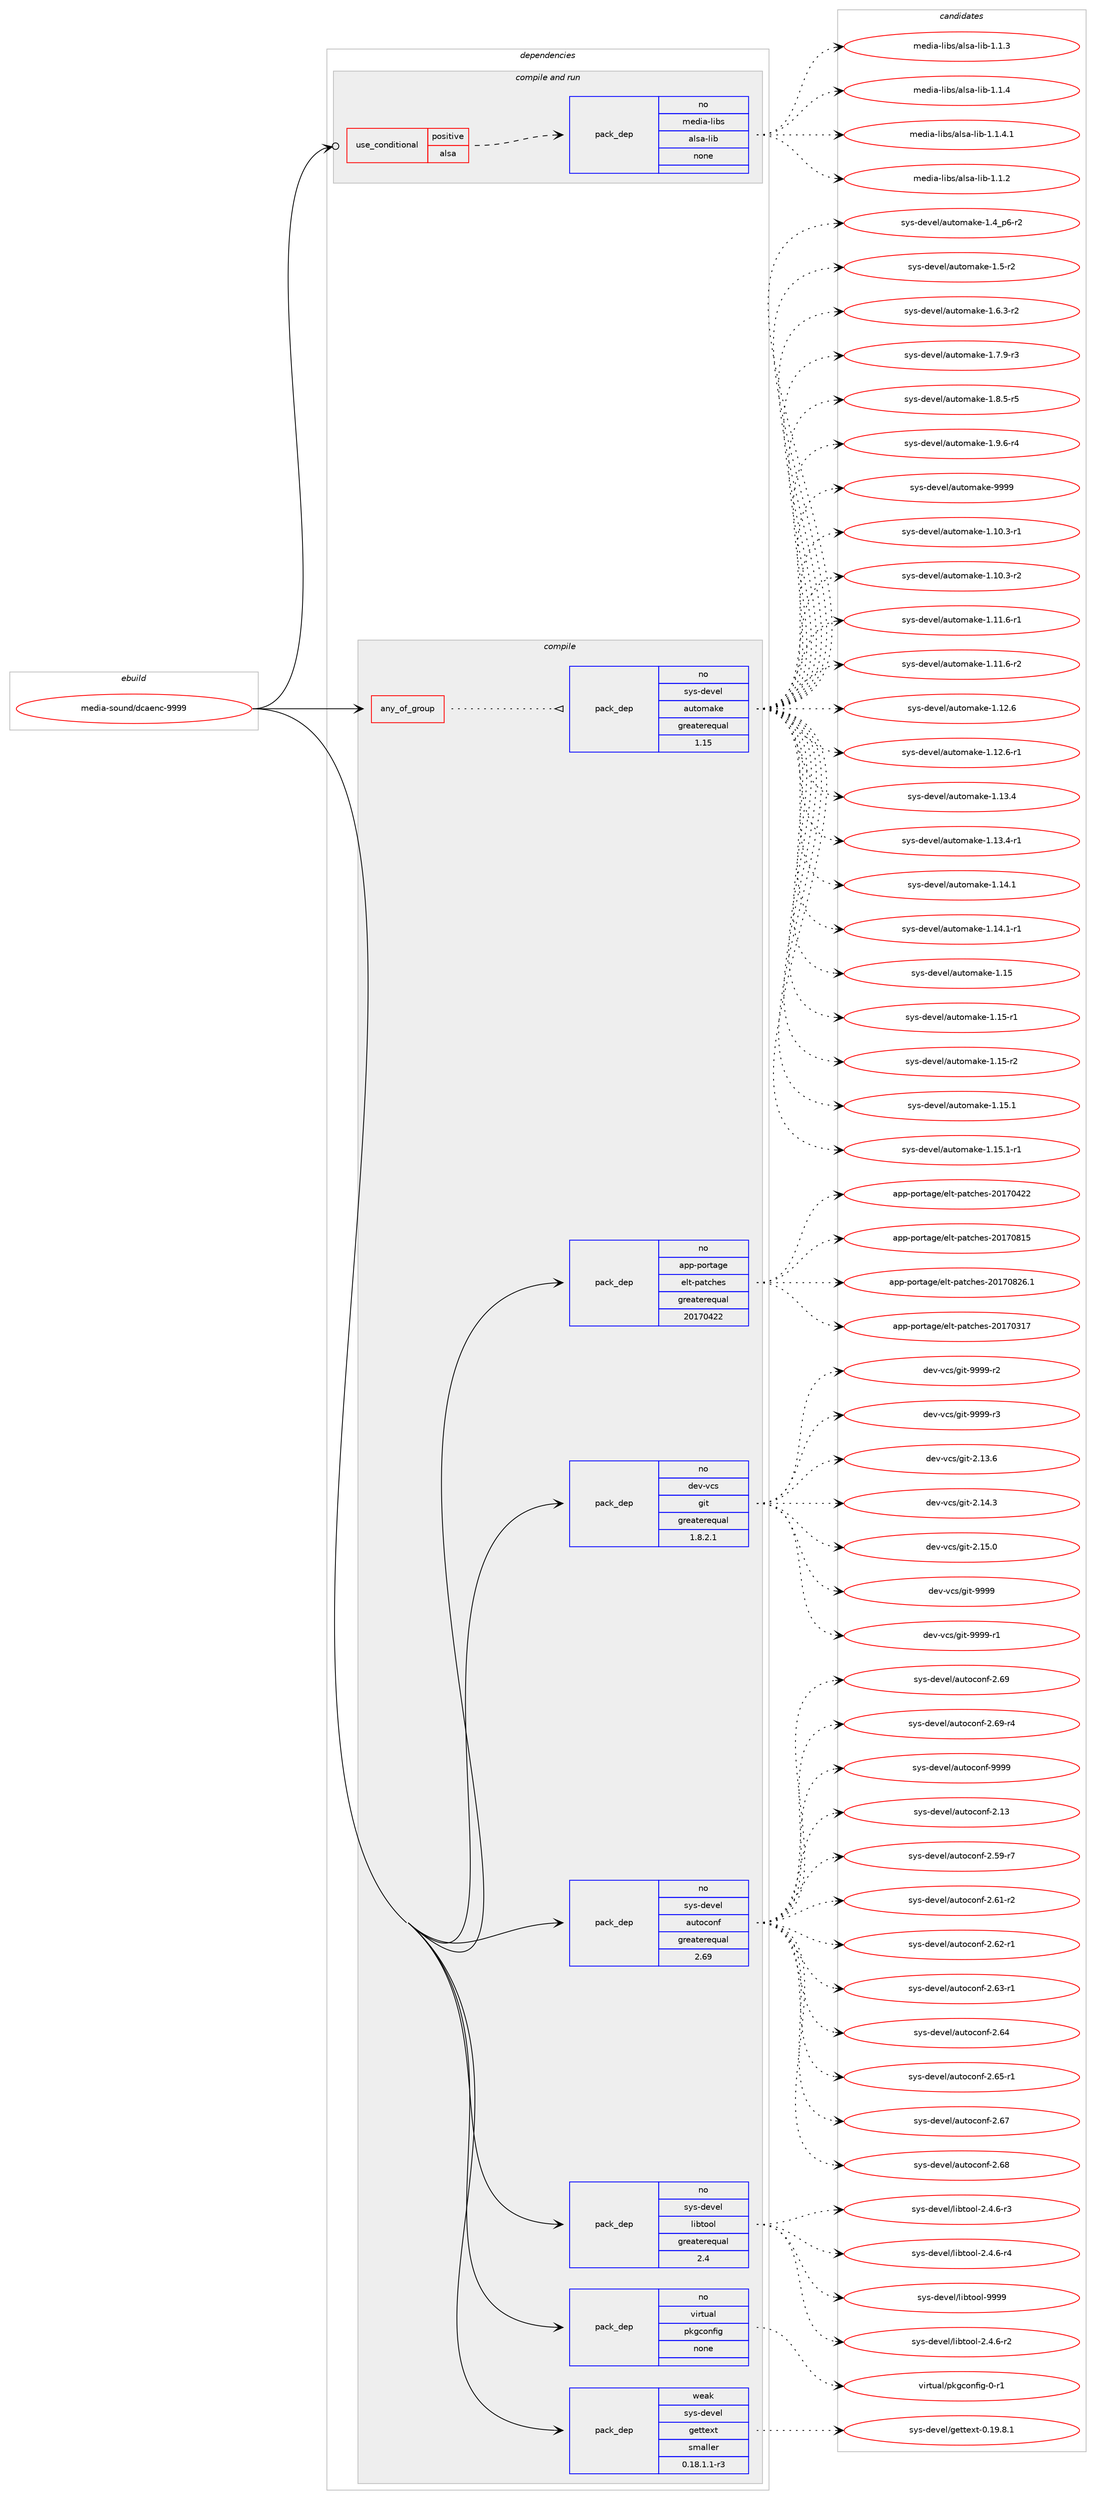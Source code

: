digraph prolog {

# *************
# Graph options
# *************

newrank=true;
concentrate=true;
compound=true;
graph [rankdir=LR,fontname=Helvetica,fontsize=10,ranksep=1.5];#, ranksep=2.5, nodesep=0.2];
edge  [arrowhead=vee];
node  [fontname=Helvetica,fontsize=10];

# **********
# The ebuild
# **********

subgraph cluster_leftcol {
color=gray;
rank=same;
label=<<i>ebuild</i>>;
id [label="media-sound/dcaenc-9999", color=red, width=4, href="../media-sound/dcaenc-9999.svg"];
}

# ****************
# The dependencies
# ****************

subgraph cluster_midcol {
color=gray;
label=<<i>dependencies</i>>;
subgraph cluster_compile {
fillcolor="#eeeeee";
style=filled;
label=<<i>compile</i>>;
subgraph any5941 {
dependency380153 [label=<<TABLE BORDER="0" CELLBORDER="1" CELLSPACING="0" CELLPADDING="4"><TR><TD CELLPADDING="10">any_of_group</TD></TR></TABLE>>, shape=none, color=red];subgraph pack280812 {
dependency380154 [label=<<TABLE BORDER="0" CELLBORDER="1" CELLSPACING="0" CELLPADDING="4" WIDTH="220"><TR><TD ROWSPAN="6" CELLPADDING="30">pack_dep</TD></TR><TR><TD WIDTH="110">no</TD></TR><TR><TD>sys-devel</TD></TR><TR><TD>automake</TD></TR><TR><TD>greaterequal</TD></TR><TR><TD>1.15</TD></TR></TABLE>>, shape=none, color=blue];
}
dependency380153:e -> dependency380154:w [weight=20,style="dotted",arrowhead="oinv"];
}
id:e -> dependency380153:w [weight=20,style="solid",arrowhead="vee"];
subgraph pack280813 {
dependency380155 [label=<<TABLE BORDER="0" CELLBORDER="1" CELLSPACING="0" CELLPADDING="4" WIDTH="220"><TR><TD ROWSPAN="6" CELLPADDING="30">pack_dep</TD></TR><TR><TD WIDTH="110">no</TD></TR><TR><TD>app-portage</TD></TR><TR><TD>elt-patches</TD></TR><TR><TD>greaterequal</TD></TR><TR><TD>20170422</TD></TR></TABLE>>, shape=none, color=blue];
}
id:e -> dependency380155:w [weight=20,style="solid",arrowhead="vee"];
subgraph pack280814 {
dependency380156 [label=<<TABLE BORDER="0" CELLBORDER="1" CELLSPACING="0" CELLPADDING="4" WIDTH="220"><TR><TD ROWSPAN="6" CELLPADDING="30">pack_dep</TD></TR><TR><TD WIDTH="110">no</TD></TR><TR><TD>dev-vcs</TD></TR><TR><TD>git</TD></TR><TR><TD>greaterequal</TD></TR><TR><TD>1.8.2.1</TD></TR></TABLE>>, shape=none, color=blue];
}
id:e -> dependency380156:w [weight=20,style="solid",arrowhead="vee"];
subgraph pack280815 {
dependency380157 [label=<<TABLE BORDER="0" CELLBORDER="1" CELLSPACING="0" CELLPADDING="4" WIDTH="220"><TR><TD ROWSPAN="6" CELLPADDING="30">pack_dep</TD></TR><TR><TD WIDTH="110">no</TD></TR><TR><TD>sys-devel</TD></TR><TR><TD>autoconf</TD></TR><TR><TD>greaterequal</TD></TR><TR><TD>2.69</TD></TR></TABLE>>, shape=none, color=blue];
}
id:e -> dependency380157:w [weight=20,style="solid",arrowhead="vee"];
subgraph pack280816 {
dependency380158 [label=<<TABLE BORDER="0" CELLBORDER="1" CELLSPACING="0" CELLPADDING="4" WIDTH="220"><TR><TD ROWSPAN="6" CELLPADDING="30">pack_dep</TD></TR><TR><TD WIDTH="110">no</TD></TR><TR><TD>sys-devel</TD></TR><TR><TD>libtool</TD></TR><TR><TD>greaterequal</TD></TR><TR><TD>2.4</TD></TR></TABLE>>, shape=none, color=blue];
}
id:e -> dependency380158:w [weight=20,style="solid",arrowhead="vee"];
subgraph pack280817 {
dependency380159 [label=<<TABLE BORDER="0" CELLBORDER="1" CELLSPACING="0" CELLPADDING="4" WIDTH="220"><TR><TD ROWSPAN="6" CELLPADDING="30">pack_dep</TD></TR><TR><TD WIDTH="110">no</TD></TR><TR><TD>virtual</TD></TR><TR><TD>pkgconfig</TD></TR><TR><TD>none</TD></TR><TR><TD></TD></TR></TABLE>>, shape=none, color=blue];
}
id:e -> dependency380159:w [weight=20,style="solid",arrowhead="vee"];
subgraph pack280818 {
dependency380160 [label=<<TABLE BORDER="0" CELLBORDER="1" CELLSPACING="0" CELLPADDING="4" WIDTH="220"><TR><TD ROWSPAN="6" CELLPADDING="30">pack_dep</TD></TR><TR><TD WIDTH="110">weak</TD></TR><TR><TD>sys-devel</TD></TR><TR><TD>gettext</TD></TR><TR><TD>smaller</TD></TR><TR><TD>0.18.1.1-r3</TD></TR></TABLE>>, shape=none, color=blue];
}
id:e -> dependency380160:w [weight=20,style="solid",arrowhead="vee"];
}
subgraph cluster_compileandrun {
fillcolor="#eeeeee";
style=filled;
label=<<i>compile and run</i>>;
subgraph cond93239 {
dependency380161 [label=<<TABLE BORDER="0" CELLBORDER="1" CELLSPACING="0" CELLPADDING="4"><TR><TD ROWSPAN="3" CELLPADDING="10">use_conditional</TD></TR><TR><TD>positive</TD></TR><TR><TD>alsa</TD></TR></TABLE>>, shape=none, color=red];
subgraph pack280819 {
dependency380162 [label=<<TABLE BORDER="0" CELLBORDER="1" CELLSPACING="0" CELLPADDING="4" WIDTH="220"><TR><TD ROWSPAN="6" CELLPADDING="30">pack_dep</TD></TR><TR><TD WIDTH="110">no</TD></TR><TR><TD>media-libs</TD></TR><TR><TD>alsa-lib</TD></TR><TR><TD>none</TD></TR><TR><TD></TD></TR></TABLE>>, shape=none, color=blue];
}
dependency380161:e -> dependency380162:w [weight=20,style="dashed",arrowhead="vee"];
}
id:e -> dependency380161:w [weight=20,style="solid",arrowhead="odotvee"];
}
subgraph cluster_run {
fillcolor="#eeeeee";
style=filled;
label=<<i>run</i>>;
}
}

# **************
# The candidates
# **************

subgraph cluster_choices {
rank=same;
color=gray;
label=<<i>candidates</i>>;

subgraph choice280812 {
color=black;
nodesep=1;
choice11512111545100101118101108479711711611110997107101454946494846514511449 [label="sys-devel/automake-1.10.3-r1", color=red, width=4,href="../sys-devel/automake-1.10.3-r1.svg"];
choice11512111545100101118101108479711711611110997107101454946494846514511450 [label="sys-devel/automake-1.10.3-r2", color=red, width=4,href="../sys-devel/automake-1.10.3-r2.svg"];
choice11512111545100101118101108479711711611110997107101454946494946544511449 [label="sys-devel/automake-1.11.6-r1", color=red, width=4,href="../sys-devel/automake-1.11.6-r1.svg"];
choice11512111545100101118101108479711711611110997107101454946494946544511450 [label="sys-devel/automake-1.11.6-r2", color=red, width=4,href="../sys-devel/automake-1.11.6-r2.svg"];
choice1151211154510010111810110847971171161111099710710145494649504654 [label="sys-devel/automake-1.12.6", color=red, width=4,href="../sys-devel/automake-1.12.6.svg"];
choice11512111545100101118101108479711711611110997107101454946495046544511449 [label="sys-devel/automake-1.12.6-r1", color=red, width=4,href="../sys-devel/automake-1.12.6-r1.svg"];
choice1151211154510010111810110847971171161111099710710145494649514652 [label="sys-devel/automake-1.13.4", color=red, width=4,href="../sys-devel/automake-1.13.4.svg"];
choice11512111545100101118101108479711711611110997107101454946495146524511449 [label="sys-devel/automake-1.13.4-r1", color=red, width=4,href="../sys-devel/automake-1.13.4-r1.svg"];
choice1151211154510010111810110847971171161111099710710145494649524649 [label="sys-devel/automake-1.14.1", color=red, width=4,href="../sys-devel/automake-1.14.1.svg"];
choice11512111545100101118101108479711711611110997107101454946495246494511449 [label="sys-devel/automake-1.14.1-r1", color=red, width=4,href="../sys-devel/automake-1.14.1-r1.svg"];
choice115121115451001011181011084797117116111109971071014549464953 [label="sys-devel/automake-1.15", color=red, width=4,href="../sys-devel/automake-1.15.svg"];
choice1151211154510010111810110847971171161111099710710145494649534511449 [label="sys-devel/automake-1.15-r1", color=red, width=4,href="../sys-devel/automake-1.15-r1.svg"];
choice1151211154510010111810110847971171161111099710710145494649534511450 [label="sys-devel/automake-1.15-r2", color=red, width=4,href="../sys-devel/automake-1.15-r2.svg"];
choice1151211154510010111810110847971171161111099710710145494649534649 [label="sys-devel/automake-1.15.1", color=red, width=4,href="../sys-devel/automake-1.15.1.svg"];
choice11512111545100101118101108479711711611110997107101454946495346494511449 [label="sys-devel/automake-1.15.1-r1", color=red, width=4,href="../sys-devel/automake-1.15.1-r1.svg"];
choice115121115451001011181011084797117116111109971071014549465295112544511450 [label="sys-devel/automake-1.4_p6-r2", color=red, width=4,href="../sys-devel/automake-1.4_p6-r2.svg"];
choice11512111545100101118101108479711711611110997107101454946534511450 [label="sys-devel/automake-1.5-r2", color=red, width=4,href="../sys-devel/automake-1.5-r2.svg"];
choice115121115451001011181011084797117116111109971071014549465446514511450 [label="sys-devel/automake-1.6.3-r2", color=red, width=4,href="../sys-devel/automake-1.6.3-r2.svg"];
choice115121115451001011181011084797117116111109971071014549465546574511451 [label="sys-devel/automake-1.7.9-r3", color=red, width=4,href="../sys-devel/automake-1.7.9-r3.svg"];
choice115121115451001011181011084797117116111109971071014549465646534511453 [label="sys-devel/automake-1.8.5-r5", color=red, width=4,href="../sys-devel/automake-1.8.5-r5.svg"];
choice115121115451001011181011084797117116111109971071014549465746544511452 [label="sys-devel/automake-1.9.6-r4", color=red, width=4,href="../sys-devel/automake-1.9.6-r4.svg"];
choice115121115451001011181011084797117116111109971071014557575757 [label="sys-devel/automake-9999", color=red, width=4,href="../sys-devel/automake-9999.svg"];
dependency380154:e -> choice11512111545100101118101108479711711611110997107101454946494846514511449:w [style=dotted,weight="100"];
dependency380154:e -> choice11512111545100101118101108479711711611110997107101454946494846514511450:w [style=dotted,weight="100"];
dependency380154:e -> choice11512111545100101118101108479711711611110997107101454946494946544511449:w [style=dotted,weight="100"];
dependency380154:e -> choice11512111545100101118101108479711711611110997107101454946494946544511450:w [style=dotted,weight="100"];
dependency380154:e -> choice1151211154510010111810110847971171161111099710710145494649504654:w [style=dotted,weight="100"];
dependency380154:e -> choice11512111545100101118101108479711711611110997107101454946495046544511449:w [style=dotted,weight="100"];
dependency380154:e -> choice1151211154510010111810110847971171161111099710710145494649514652:w [style=dotted,weight="100"];
dependency380154:e -> choice11512111545100101118101108479711711611110997107101454946495146524511449:w [style=dotted,weight="100"];
dependency380154:e -> choice1151211154510010111810110847971171161111099710710145494649524649:w [style=dotted,weight="100"];
dependency380154:e -> choice11512111545100101118101108479711711611110997107101454946495246494511449:w [style=dotted,weight="100"];
dependency380154:e -> choice115121115451001011181011084797117116111109971071014549464953:w [style=dotted,weight="100"];
dependency380154:e -> choice1151211154510010111810110847971171161111099710710145494649534511449:w [style=dotted,weight="100"];
dependency380154:e -> choice1151211154510010111810110847971171161111099710710145494649534511450:w [style=dotted,weight="100"];
dependency380154:e -> choice1151211154510010111810110847971171161111099710710145494649534649:w [style=dotted,weight="100"];
dependency380154:e -> choice11512111545100101118101108479711711611110997107101454946495346494511449:w [style=dotted,weight="100"];
dependency380154:e -> choice115121115451001011181011084797117116111109971071014549465295112544511450:w [style=dotted,weight="100"];
dependency380154:e -> choice11512111545100101118101108479711711611110997107101454946534511450:w [style=dotted,weight="100"];
dependency380154:e -> choice115121115451001011181011084797117116111109971071014549465446514511450:w [style=dotted,weight="100"];
dependency380154:e -> choice115121115451001011181011084797117116111109971071014549465546574511451:w [style=dotted,weight="100"];
dependency380154:e -> choice115121115451001011181011084797117116111109971071014549465646534511453:w [style=dotted,weight="100"];
dependency380154:e -> choice115121115451001011181011084797117116111109971071014549465746544511452:w [style=dotted,weight="100"];
dependency380154:e -> choice115121115451001011181011084797117116111109971071014557575757:w [style=dotted,weight="100"];
}
subgraph choice280813 {
color=black;
nodesep=1;
choice97112112451121111141169710310147101108116451129711699104101115455048495548514955 [label="app-portage/elt-patches-20170317", color=red, width=4,href="../app-portage/elt-patches-20170317.svg"];
choice97112112451121111141169710310147101108116451129711699104101115455048495548525050 [label="app-portage/elt-patches-20170422", color=red, width=4,href="../app-portage/elt-patches-20170422.svg"];
choice97112112451121111141169710310147101108116451129711699104101115455048495548564953 [label="app-portage/elt-patches-20170815", color=red, width=4,href="../app-portage/elt-patches-20170815.svg"];
choice971121124511211111411697103101471011081164511297116991041011154550484955485650544649 [label="app-portage/elt-patches-20170826.1", color=red, width=4,href="../app-portage/elt-patches-20170826.1.svg"];
dependency380155:e -> choice97112112451121111141169710310147101108116451129711699104101115455048495548514955:w [style=dotted,weight="100"];
dependency380155:e -> choice97112112451121111141169710310147101108116451129711699104101115455048495548525050:w [style=dotted,weight="100"];
dependency380155:e -> choice97112112451121111141169710310147101108116451129711699104101115455048495548564953:w [style=dotted,weight="100"];
dependency380155:e -> choice971121124511211111411697103101471011081164511297116991041011154550484955485650544649:w [style=dotted,weight="100"];
}
subgraph choice280814 {
color=black;
nodesep=1;
choice10010111845118991154710310511645504649514654 [label="dev-vcs/git-2.13.6", color=red, width=4,href="../dev-vcs/git-2.13.6.svg"];
choice10010111845118991154710310511645504649524651 [label="dev-vcs/git-2.14.3", color=red, width=4,href="../dev-vcs/git-2.14.3.svg"];
choice10010111845118991154710310511645504649534648 [label="dev-vcs/git-2.15.0", color=red, width=4,href="../dev-vcs/git-2.15.0.svg"];
choice1001011184511899115471031051164557575757 [label="dev-vcs/git-9999", color=red, width=4,href="../dev-vcs/git-9999.svg"];
choice10010111845118991154710310511645575757574511449 [label="dev-vcs/git-9999-r1", color=red, width=4,href="../dev-vcs/git-9999-r1.svg"];
choice10010111845118991154710310511645575757574511450 [label="dev-vcs/git-9999-r2", color=red, width=4,href="../dev-vcs/git-9999-r2.svg"];
choice10010111845118991154710310511645575757574511451 [label="dev-vcs/git-9999-r3", color=red, width=4,href="../dev-vcs/git-9999-r3.svg"];
dependency380156:e -> choice10010111845118991154710310511645504649514654:w [style=dotted,weight="100"];
dependency380156:e -> choice10010111845118991154710310511645504649524651:w [style=dotted,weight="100"];
dependency380156:e -> choice10010111845118991154710310511645504649534648:w [style=dotted,weight="100"];
dependency380156:e -> choice1001011184511899115471031051164557575757:w [style=dotted,weight="100"];
dependency380156:e -> choice10010111845118991154710310511645575757574511449:w [style=dotted,weight="100"];
dependency380156:e -> choice10010111845118991154710310511645575757574511450:w [style=dotted,weight="100"];
dependency380156:e -> choice10010111845118991154710310511645575757574511451:w [style=dotted,weight="100"];
}
subgraph choice280815 {
color=black;
nodesep=1;
choice115121115451001011181011084797117116111991111101024550464951 [label="sys-devel/autoconf-2.13", color=red, width=4,href="../sys-devel/autoconf-2.13.svg"];
choice1151211154510010111810110847971171161119911111010245504653574511455 [label="sys-devel/autoconf-2.59-r7", color=red, width=4,href="../sys-devel/autoconf-2.59-r7.svg"];
choice1151211154510010111810110847971171161119911111010245504654494511450 [label="sys-devel/autoconf-2.61-r2", color=red, width=4,href="../sys-devel/autoconf-2.61-r2.svg"];
choice1151211154510010111810110847971171161119911111010245504654504511449 [label="sys-devel/autoconf-2.62-r1", color=red, width=4,href="../sys-devel/autoconf-2.62-r1.svg"];
choice1151211154510010111810110847971171161119911111010245504654514511449 [label="sys-devel/autoconf-2.63-r1", color=red, width=4,href="../sys-devel/autoconf-2.63-r1.svg"];
choice115121115451001011181011084797117116111991111101024550465452 [label="sys-devel/autoconf-2.64", color=red, width=4,href="../sys-devel/autoconf-2.64.svg"];
choice1151211154510010111810110847971171161119911111010245504654534511449 [label="sys-devel/autoconf-2.65-r1", color=red, width=4,href="../sys-devel/autoconf-2.65-r1.svg"];
choice115121115451001011181011084797117116111991111101024550465455 [label="sys-devel/autoconf-2.67", color=red, width=4,href="../sys-devel/autoconf-2.67.svg"];
choice115121115451001011181011084797117116111991111101024550465456 [label="sys-devel/autoconf-2.68", color=red, width=4,href="../sys-devel/autoconf-2.68.svg"];
choice115121115451001011181011084797117116111991111101024550465457 [label="sys-devel/autoconf-2.69", color=red, width=4,href="../sys-devel/autoconf-2.69.svg"];
choice1151211154510010111810110847971171161119911111010245504654574511452 [label="sys-devel/autoconf-2.69-r4", color=red, width=4,href="../sys-devel/autoconf-2.69-r4.svg"];
choice115121115451001011181011084797117116111991111101024557575757 [label="sys-devel/autoconf-9999", color=red, width=4,href="../sys-devel/autoconf-9999.svg"];
dependency380157:e -> choice115121115451001011181011084797117116111991111101024550464951:w [style=dotted,weight="100"];
dependency380157:e -> choice1151211154510010111810110847971171161119911111010245504653574511455:w [style=dotted,weight="100"];
dependency380157:e -> choice1151211154510010111810110847971171161119911111010245504654494511450:w [style=dotted,weight="100"];
dependency380157:e -> choice1151211154510010111810110847971171161119911111010245504654504511449:w [style=dotted,weight="100"];
dependency380157:e -> choice1151211154510010111810110847971171161119911111010245504654514511449:w [style=dotted,weight="100"];
dependency380157:e -> choice115121115451001011181011084797117116111991111101024550465452:w [style=dotted,weight="100"];
dependency380157:e -> choice1151211154510010111810110847971171161119911111010245504654534511449:w [style=dotted,weight="100"];
dependency380157:e -> choice115121115451001011181011084797117116111991111101024550465455:w [style=dotted,weight="100"];
dependency380157:e -> choice115121115451001011181011084797117116111991111101024550465456:w [style=dotted,weight="100"];
dependency380157:e -> choice115121115451001011181011084797117116111991111101024550465457:w [style=dotted,weight="100"];
dependency380157:e -> choice1151211154510010111810110847971171161119911111010245504654574511452:w [style=dotted,weight="100"];
dependency380157:e -> choice115121115451001011181011084797117116111991111101024557575757:w [style=dotted,weight="100"];
}
subgraph choice280816 {
color=black;
nodesep=1;
choice1151211154510010111810110847108105981161111111084550465246544511450 [label="sys-devel/libtool-2.4.6-r2", color=red, width=4,href="../sys-devel/libtool-2.4.6-r2.svg"];
choice1151211154510010111810110847108105981161111111084550465246544511451 [label="sys-devel/libtool-2.4.6-r3", color=red, width=4,href="../sys-devel/libtool-2.4.6-r3.svg"];
choice1151211154510010111810110847108105981161111111084550465246544511452 [label="sys-devel/libtool-2.4.6-r4", color=red, width=4,href="../sys-devel/libtool-2.4.6-r4.svg"];
choice1151211154510010111810110847108105981161111111084557575757 [label="sys-devel/libtool-9999", color=red, width=4,href="../sys-devel/libtool-9999.svg"];
dependency380158:e -> choice1151211154510010111810110847108105981161111111084550465246544511450:w [style=dotted,weight="100"];
dependency380158:e -> choice1151211154510010111810110847108105981161111111084550465246544511451:w [style=dotted,weight="100"];
dependency380158:e -> choice1151211154510010111810110847108105981161111111084550465246544511452:w [style=dotted,weight="100"];
dependency380158:e -> choice1151211154510010111810110847108105981161111111084557575757:w [style=dotted,weight="100"];
}
subgraph choice280817 {
color=black;
nodesep=1;
choice11810511411611797108471121071039911111010210510345484511449 [label="virtual/pkgconfig-0-r1", color=red, width=4,href="../virtual/pkgconfig-0-r1.svg"];
dependency380159:e -> choice11810511411611797108471121071039911111010210510345484511449:w [style=dotted,weight="100"];
}
subgraph choice280818 {
color=black;
nodesep=1;
choice1151211154510010111810110847103101116116101120116454846495746564649 [label="sys-devel/gettext-0.19.8.1", color=red, width=4,href="../sys-devel/gettext-0.19.8.1.svg"];
dependency380160:e -> choice1151211154510010111810110847103101116116101120116454846495746564649:w [style=dotted,weight="100"];
}
subgraph choice280819 {
color=black;
nodesep=1;
choice1091011001059745108105981154797108115974510810598454946494650 [label="media-libs/alsa-lib-1.1.2", color=red, width=4,href="../media-libs/alsa-lib-1.1.2.svg"];
choice1091011001059745108105981154797108115974510810598454946494651 [label="media-libs/alsa-lib-1.1.3", color=red, width=4,href="../media-libs/alsa-lib-1.1.3.svg"];
choice1091011001059745108105981154797108115974510810598454946494652 [label="media-libs/alsa-lib-1.1.4", color=red, width=4,href="../media-libs/alsa-lib-1.1.4.svg"];
choice10910110010597451081059811547971081159745108105984549464946524649 [label="media-libs/alsa-lib-1.1.4.1", color=red, width=4,href="../media-libs/alsa-lib-1.1.4.1.svg"];
dependency380162:e -> choice1091011001059745108105981154797108115974510810598454946494650:w [style=dotted,weight="100"];
dependency380162:e -> choice1091011001059745108105981154797108115974510810598454946494651:w [style=dotted,weight="100"];
dependency380162:e -> choice1091011001059745108105981154797108115974510810598454946494652:w [style=dotted,weight="100"];
dependency380162:e -> choice10910110010597451081059811547971081159745108105984549464946524649:w [style=dotted,weight="100"];
}
}

}
